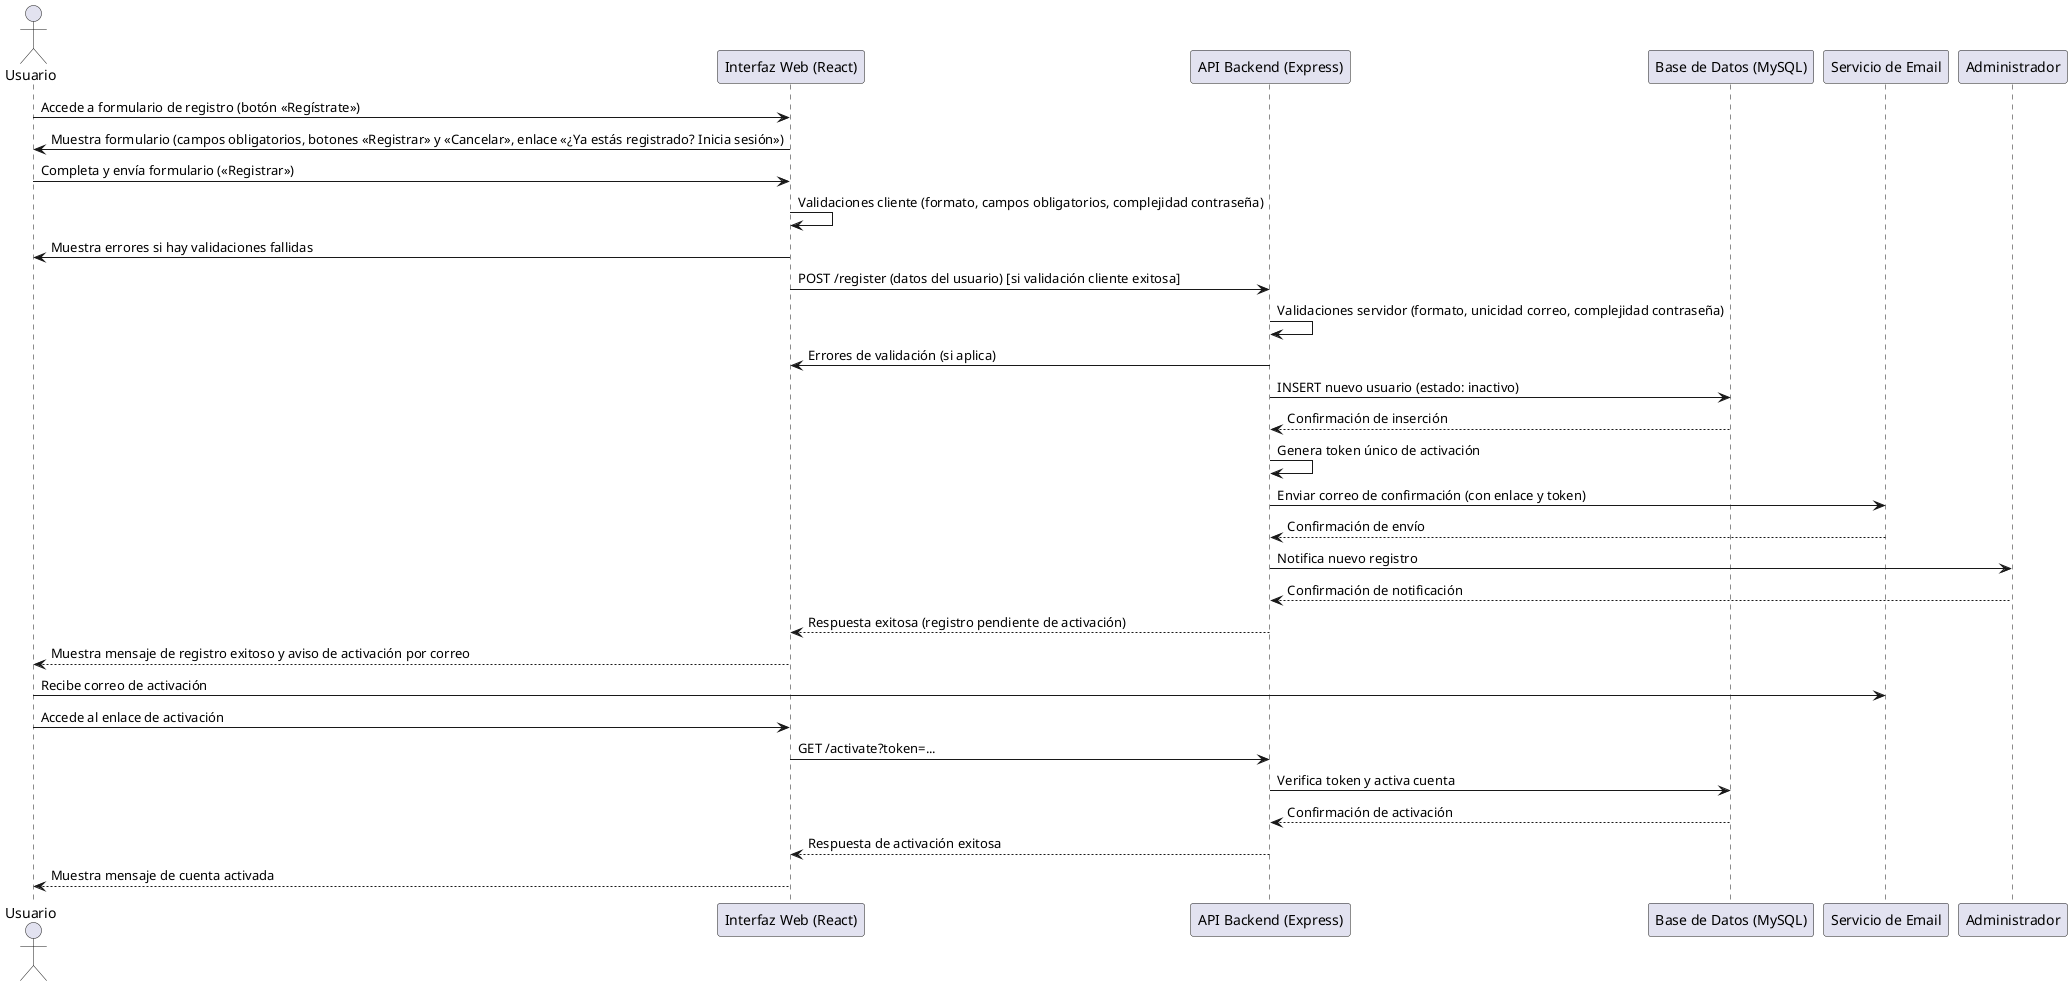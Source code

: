 @startuml RegistroUsuario

actor "Usuario" as U
participant "Interfaz Web (React)" as FE
participant "API Backend (Express)" as BE
participant "Base de Datos (MySQL)" as DB
participant "Servicio de Email" as Email
participant "Administrador" as Admin

U -> FE: Accede a formulario de registro (botón «Regístrate»)
FE -> U: Muestra formulario (campos obligatorios, botones «Registrar» y «Cancelar», enlace «¿Ya estás registrado? Inicia sesión»)
U -> FE: Completa y envía formulario («Registrar»)
FE -> FE: Validaciones cliente (formato, campos obligatorios, complejidad contraseña)
FE -> U: Muestra errores si hay validaciones fallidas
FE -> BE: POST /register (datos del usuario) [si validación cliente exitosa]
BE -> BE: Validaciones servidor (formato, unicidad correo, complejidad contraseña)
BE -> FE: Errores de validación (si aplica)
BE -> DB: INSERT nuevo usuario (estado: inactivo)
DB --> BE: Confirmación de inserción
BE -> BE: Genera token único de activación
BE -> Email: Enviar correo de confirmación (con enlace y token)
Email --> BE: Confirmación de envío
BE -> Admin: Notifica nuevo registro
Admin --> BE: Confirmación de notificación
BE --> FE: Respuesta exitosa (registro pendiente de activación)
FE --> U: Muestra mensaje de registro exitoso y aviso de activación por correo

U -> Email: Recibe correo de activación
U -> FE: Accede al enlace de activación
FE -> BE: GET /activate?token=...
BE -> DB: Verifica token y activa cuenta
DB --> BE: Confirmación de activación
BE --> FE: Respuesta de activación exitosa
FE --> U: Muestra mensaje de cuenta activada

@enduml